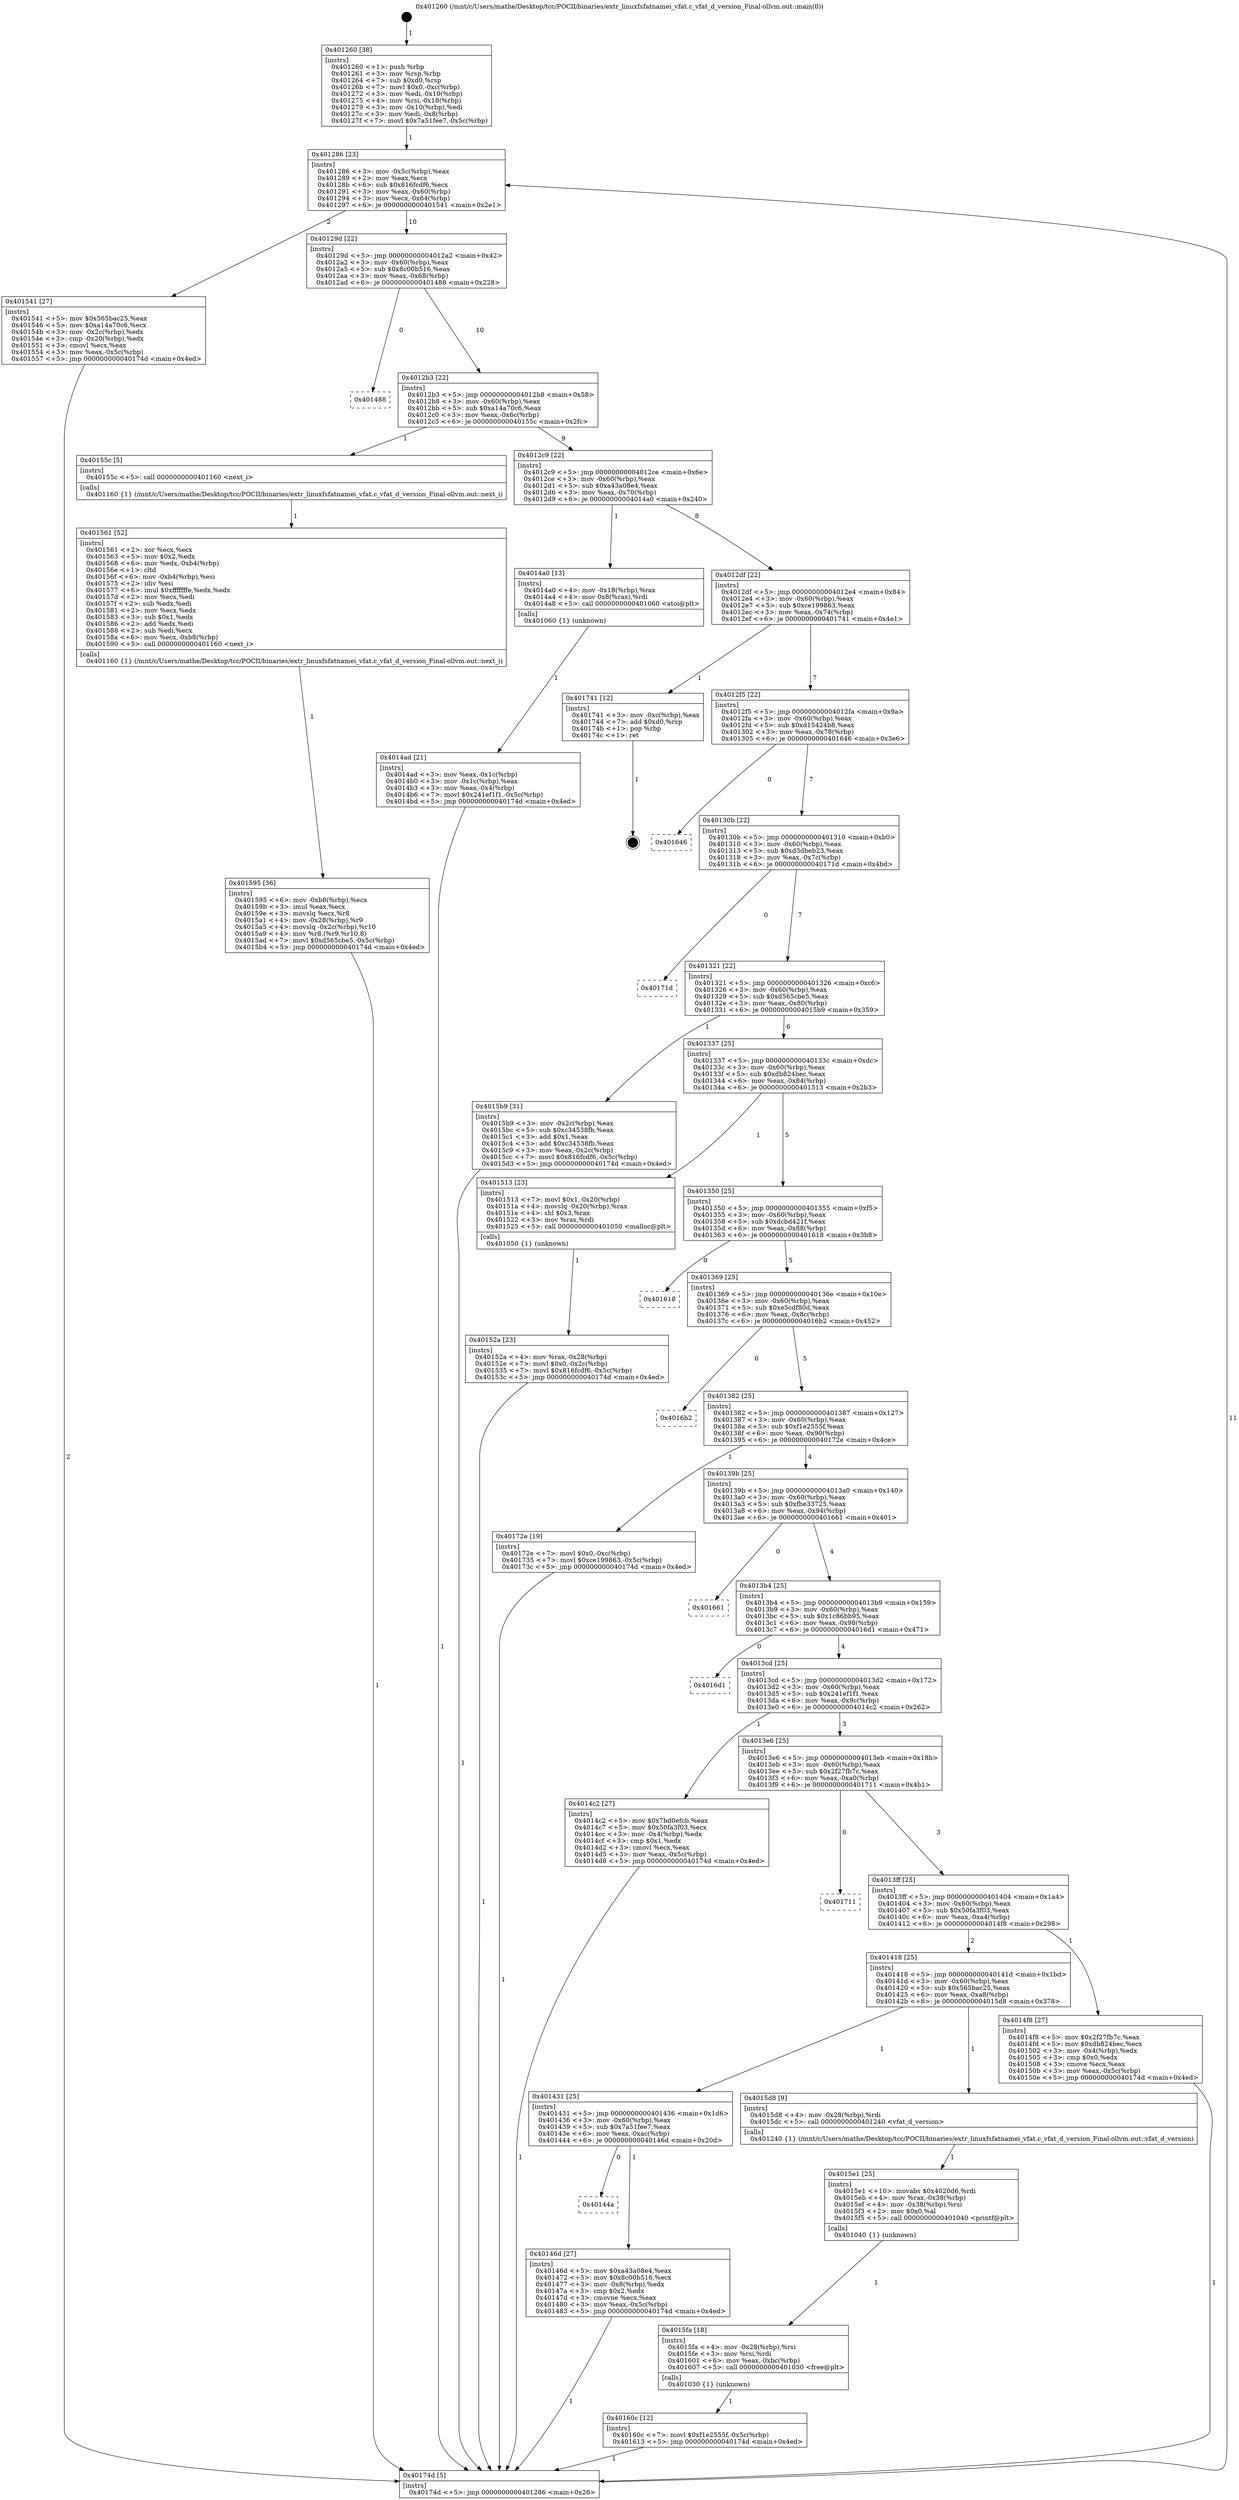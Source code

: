 digraph "0x401260" {
  label = "0x401260 (/mnt/c/Users/mathe/Desktop/tcc/POCII/binaries/extr_linuxfsfatnamei_vfat.c_vfat_d_version_Final-ollvm.out::main(0))"
  labelloc = "t"
  node[shape=record]

  Entry [label="",width=0.3,height=0.3,shape=circle,fillcolor=black,style=filled]
  "0x401286" [label="{
     0x401286 [23]\l
     | [instrs]\l
     &nbsp;&nbsp;0x401286 \<+3\>: mov -0x5c(%rbp),%eax\l
     &nbsp;&nbsp;0x401289 \<+2\>: mov %eax,%ecx\l
     &nbsp;&nbsp;0x40128b \<+6\>: sub $0x816fcdf6,%ecx\l
     &nbsp;&nbsp;0x401291 \<+3\>: mov %eax,-0x60(%rbp)\l
     &nbsp;&nbsp;0x401294 \<+3\>: mov %ecx,-0x64(%rbp)\l
     &nbsp;&nbsp;0x401297 \<+6\>: je 0000000000401541 \<main+0x2e1\>\l
  }"]
  "0x401541" [label="{
     0x401541 [27]\l
     | [instrs]\l
     &nbsp;&nbsp;0x401541 \<+5\>: mov $0x565bac25,%eax\l
     &nbsp;&nbsp;0x401546 \<+5\>: mov $0xa14a70c6,%ecx\l
     &nbsp;&nbsp;0x40154b \<+3\>: mov -0x2c(%rbp),%edx\l
     &nbsp;&nbsp;0x40154e \<+3\>: cmp -0x20(%rbp),%edx\l
     &nbsp;&nbsp;0x401551 \<+3\>: cmovl %ecx,%eax\l
     &nbsp;&nbsp;0x401554 \<+3\>: mov %eax,-0x5c(%rbp)\l
     &nbsp;&nbsp;0x401557 \<+5\>: jmp 000000000040174d \<main+0x4ed\>\l
  }"]
  "0x40129d" [label="{
     0x40129d [22]\l
     | [instrs]\l
     &nbsp;&nbsp;0x40129d \<+5\>: jmp 00000000004012a2 \<main+0x42\>\l
     &nbsp;&nbsp;0x4012a2 \<+3\>: mov -0x60(%rbp),%eax\l
     &nbsp;&nbsp;0x4012a5 \<+5\>: sub $0x8c00b516,%eax\l
     &nbsp;&nbsp;0x4012aa \<+3\>: mov %eax,-0x68(%rbp)\l
     &nbsp;&nbsp;0x4012ad \<+6\>: je 0000000000401488 \<main+0x228\>\l
  }"]
  Exit [label="",width=0.3,height=0.3,shape=circle,fillcolor=black,style=filled,peripheries=2]
  "0x401488" [label="{
     0x401488\l
  }", style=dashed]
  "0x4012b3" [label="{
     0x4012b3 [22]\l
     | [instrs]\l
     &nbsp;&nbsp;0x4012b3 \<+5\>: jmp 00000000004012b8 \<main+0x58\>\l
     &nbsp;&nbsp;0x4012b8 \<+3\>: mov -0x60(%rbp),%eax\l
     &nbsp;&nbsp;0x4012bb \<+5\>: sub $0xa14a70c6,%eax\l
     &nbsp;&nbsp;0x4012c0 \<+3\>: mov %eax,-0x6c(%rbp)\l
     &nbsp;&nbsp;0x4012c3 \<+6\>: je 000000000040155c \<main+0x2fc\>\l
  }"]
  "0x40160c" [label="{
     0x40160c [12]\l
     | [instrs]\l
     &nbsp;&nbsp;0x40160c \<+7\>: movl $0xf1e2555f,-0x5c(%rbp)\l
     &nbsp;&nbsp;0x401613 \<+5\>: jmp 000000000040174d \<main+0x4ed\>\l
  }"]
  "0x40155c" [label="{
     0x40155c [5]\l
     | [instrs]\l
     &nbsp;&nbsp;0x40155c \<+5\>: call 0000000000401160 \<next_i\>\l
     | [calls]\l
     &nbsp;&nbsp;0x401160 \{1\} (/mnt/c/Users/mathe/Desktop/tcc/POCII/binaries/extr_linuxfsfatnamei_vfat.c_vfat_d_version_Final-ollvm.out::next_i)\l
  }"]
  "0x4012c9" [label="{
     0x4012c9 [22]\l
     | [instrs]\l
     &nbsp;&nbsp;0x4012c9 \<+5\>: jmp 00000000004012ce \<main+0x6e\>\l
     &nbsp;&nbsp;0x4012ce \<+3\>: mov -0x60(%rbp),%eax\l
     &nbsp;&nbsp;0x4012d1 \<+5\>: sub $0xa43a08e4,%eax\l
     &nbsp;&nbsp;0x4012d6 \<+3\>: mov %eax,-0x70(%rbp)\l
     &nbsp;&nbsp;0x4012d9 \<+6\>: je 00000000004014a0 \<main+0x240\>\l
  }"]
  "0x4015fa" [label="{
     0x4015fa [18]\l
     | [instrs]\l
     &nbsp;&nbsp;0x4015fa \<+4\>: mov -0x28(%rbp),%rsi\l
     &nbsp;&nbsp;0x4015fe \<+3\>: mov %rsi,%rdi\l
     &nbsp;&nbsp;0x401601 \<+6\>: mov %eax,-0xbc(%rbp)\l
     &nbsp;&nbsp;0x401607 \<+5\>: call 0000000000401030 \<free@plt\>\l
     | [calls]\l
     &nbsp;&nbsp;0x401030 \{1\} (unknown)\l
  }"]
  "0x4014a0" [label="{
     0x4014a0 [13]\l
     | [instrs]\l
     &nbsp;&nbsp;0x4014a0 \<+4\>: mov -0x18(%rbp),%rax\l
     &nbsp;&nbsp;0x4014a4 \<+4\>: mov 0x8(%rax),%rdi\l
     &nbsp;&nbsp;0x4014a8 \<+5\>: call 0000000000401060 \<atoi@plt\>\l
     | [calls]\l
     &nbsp;&nbsp;0x401060 \{1\} (unknown)\l
  }"]
  "0x4012df" [label="{
     0x4012df [22]\l
     | [instrs]\l
     &nbsp;&nbsp;0x4012df \<+5\>: jmp 00000000004012e4 \<main+0x84\>\l
     &nbsp;&nbsp;0x4012e4 \<+3\>: mov -0x60(%rbp),%eax\l
     &nbsp;&nbsp;0x4012e7 \<+5\>: sub $0xce199863,%eax\l
     &nbsp;&nbsp;0x4012ec \<+3\>: mov %eax,-0x74(%rbp)\l
     &nbsp;&nbsp;0x4012ef \<+6\>: je 0000000000401741 \<main+0x4e1\>\l
  }"]
  "0x4015e1" [label="{
     0x4015e1 [25]\l
     | [instrs]\l
     &nbsp;&nbsp;0x4015e1 \<+10\>: movabs $0x4020d6,%rdi\l
     &nbsp;&nbsp;0x4015eb \<+4\>: mov %rax,-0x38(%rbp)\l
     &nbsp;&nbsp;0x4015ef \<+4\>: mov -0x38(%rbp),%rsi\l
     &nbsp;&nbsp;0x4015f3 \<+2\>: mov $0x0,%al\l
     &nbsp;&nbsp;0x4015f5 \<+5\>: call 0000000000401040 \<printf@plt\>\l
     | [calls]\l
     &nbsp;&nbsp;0x401040 \{1\} (unknown)\l
  }"]
  "0x401741" [label="{
     0x401741 [12]\l
     | [instrs]\l
     &nbsp;&nbsp;0x401741 \<+3\>: mov -0xc(%rbp),%eax\l
     &nbsp;&nbsp;0x401744 \<+7\>: add $0xd0,%rsp\l
     &nbsp;&nbsp;0x40174b \<+1\>: pop %rbp\l
     &nbsp;&nbsp;0x40174c \<+1\>: ret\l
  }"]
  "0x4012f5" [label="{
     0x4012f5 [22]\l
     | [instrs]\l
     &nbsp;&nbsp;0x4012f5 \<+5\>: jmp 00000000004012fa \<main+0x9a\>\l
     &nbsp;&nbsp;0x4012fa \<+3\>: mov -0x60(%rbp),%eax\l
     &nbsp;&nbsp;0x4012fd \<+5\>: sub $0xd15424b8,%eax\l
     &nbsp;&nbsp;0x401302 \<+3\>: mov %eax,-0x78(%rbp)\l
     &nbsp;&nbsp;0x401305 \<+6\>: je 0000000000401646 \<main+0x3e6\>\l
  }"]
  "0x401595" [label="{
     0x401595 [36]\l
     | [instrs]\l
     &nbsp;&nbsp;0x401595 \<+6\>: mov -0xb8(%rbp),%ecx\l
     &nbsp;&nbsp;0x40159b \<+3\>: imul %eax,%ecx\l
     &nbsp;&nbsp;0x40159e \<+3\>: movslq %ecx,%r8\l
     &nbsp;&nbsp;0x4015a1 \<+4\>: mov -0x28(%rbp),%r9\l
     &nbsp;&nbsp;0x4015a5 \<+4\>: movslq -0x2c(%rbp),%r10\l
     &nbsp;&nbsp;0x4015a9 \<+4\>: mov %r8,(%r9,%r10,8)\l
     &nbsp;&nbsp;0x4015ad \<+7\>: movl $0xd565cbe5,-0x5c(%rbp)\l
     &nbsp;&nbsp;0x4015b4 \<+5\>: jmp 000000000040174d \<main+0x4ed\>\l
  }"]
  "0x401646" [label="{
     0x401646\l
  }", style=dashed]
  "0x40130b" [label="{
     0x40130b [22]\l
     | [instrs]\l
     &nbsp;&nbsp;0x40130b \<+5\>: jmp 0000000000401310 \<main+0xb0\>\l
     &nbsp;&nbsp;0x401310 \<+3\>: mov -0x60(%rbp),%eax\l
     &nbsp;&nbsp;0x401313 \<+5\>: sub $0xd3dbeb23,%eax\l
     &nbsp;&nbsp;0x401318 \<+3\>: mov %eax,-0x7c(%rbp)\l
     &nbsp;&nbsp;0x40131b \<+6\>: je 000000000040171d \<main+0x4bd\>\l
  }"]
  "0x401561" [label="{
     0x401561 [52]\l
     | [instrs]\l
     &nbsp;&nbsp;0x401561 \<+2\>: xor %ecx,%ecx\l
     &nbsp;&nbsp;0x401563 \<+5\>: mov $0x2,%edx\l
     &nbsp;&nbsp;0x401568 \<+6\>: mov %edx,-0xb4(%rbp)\l
     &nbsp;&nbsp;0x40156e \<+1\>: cltd\l
     &nbsp;&nbsp;0x40156f \<+6\>: mov -0xb4(%rbp),%esi\l
     &nbsp;&nbsp;0x401575 \<+2\>: idiv %esi\l
     &nbsp;&nbsp;0x401577 \<+6\>: imul $0xfffffffe,%edx,%edx\l
     &nbsp;&nbsp;0x40157d \<+2\>: mov %ecx,%edi\l
     &nbsp;&nbsp;0x40157f \<+2\>: sub %edx,%edi\l
     &nbsp;&nbsp;0x401581 \<+2\>: mov %ecx,%edx\l
     &nbsp;&nbsp;0x401583 \<+3\>: sub $0x1,%edx\l
     &nbsp;&nbsp;0x401586 \<+2\>: add %edx,%edi\l
     &nbsp;&nbsp;0x401588 \<+2\>: sub %edi,%ecx\l
     &nbsp;&nbsp;0x40158a \<+6\>: mov %ecx,-0xb8(%rbp)\l
     &nbsp;&nbsp;0x401590 \<+5\>: call 0000000000401160 \<next_i\>\l
     | [calls]\l
     &nbsp;&nbsp;0x401160 \{1\} (/mnt/c/Users/mathe/Desktop/tcc/POCII/binaries/extr_linuxfsfatnamei_vfat.c_vfat_d_version_Final-ollvm.out::next_i)\l
  }"]
  "0x40171d" [label="{
     0x40171d\l
  }", style=dashed]
  "0x401321" [label="{
     0x401321 [22]\l
     | [instrs]\l
     &nbsp;&nbsp;0x401321 \<+5\>: jmp 0000000000401326 \<main+0xc6\>\l
     &nbsp;&nbsp;0x401326 \<+3\>: mov -0x60(%rbp),%eax\l
     &nbsp;&nbsp;0x401329 \<+5\>: sub $0xd565cbe5,%eax\l
     &nbsp;&nbsp;0x40132e \<+3\>: mov %eax,-0x80(%rbp)\l
     &nbsp;&nbsp;0x401331 \<+6\>: je 00000000004015b9 \<main+0x359\>\l
  }"]
  "0x40152a" [label="{
     0x40152a [23]\l
     | [instrs]\l
     &nbsp;&nbsp;0x40152a \<+4\>: mov %rax,-0x28(%rbp)\l
     &nbsp;&nbsp;0x40152e \<+7\>: movl $0x0,-0x2c(%rbp)\l
     &nbsp;&nbsp;0x401535 \<+7\>: movl $0x816fcdf6,-0x5c(%rbp)\l
     &nbsp;&nbsp;0x40153c \<+5\>: jmp 000000000040174d \<main+0x4ed\>\l
  }"]
  "0x4015b9" [label="{
     0x4015b9 [31]\l
     | [instrs]\l
     &nbsp;&nbsp;0x4015b9 \<+3\>: mov -0x2c(%rbp),%eax\l
     &nbsp;&nbsp;0x4015bc \<+5\>: sub $0xc34538fb,%eax\l
     &nbsp;&nbsp;0x4015c1 \<+3\>: add $0x1,%eax\l
     &nbsp;&nbsp;0x4015c4 \<+5\>: add $0xc34538fb,%eax\l
     &nbsp;&nbsp;0x4015c9 \<+3\>: mov %eax,-0x2c(%rbp)\l
     &nbsp;&nbsp;0x4015cc \<+7\>: movl $0x816fcdf6,-0x5c(%rbp)\l
     &nbsp;&nbsp;0x4015d3 \<+5\>: jmp 000000000040174d \<main+0x4ed\>\l
  }"]
  "0x401337" [label="{
     0x401337 [25]\l
     | [instrs]\l
     &nbsp;&nbsp;0x401337 \<+5\>: jmp 000000000040133c \<main+0xdc\>\l
     &nbsp;&nbsp;0x40133c \<+3\>: mov -0x60(%rbp),%eax\l
     &nbsp;&nbsp;0x40133f \<+5\>: sub $0xdb824bec,%eax\l
     &nbsp;&nbsp;0x401344 \<+6\>: mov %eax,-0x84(%rbp)\l
     &nbsp;&nbsp;0x40134a \<+6\>: je 0000000000401513 \<main+0x2b3\>\l
  }"]
  "0x4014ad" [label="{
     0x4014ad [21]\l
     | [instrs]\l
     &nbsp;&nbsp;0x4014ad \<+3\>: mov %eax,-0x1c(%rbp)\l
     &nbsp;&nbsp;0x4014b0 \<+3\>: mov -0x1c(%rbp),%eax\l
     &nbsp;&nbsp;0x4014b3 \<+3\>: mov %eax,-0x4(%rbp)\l
     &nbsp;&nbsp;0x4014b6 \<+7\>: movl $0x241ef1f1,-0x5c(%rbp)\l
     &nbsp;&nbsp;0x4014bd \<+5\>: jmp 000000000040174d \<main+0x4ed\>\l
  }"]
  "0x401513" [label="{
     0x401513 [23]\l
     | [instrs]\l
     &nbsp;&nbsp;0x401513 \<+7\>: movl $0x1,-0x20(%rbp)\l
     &nbsp;&nbsp;0x40151a \<+4\>: movslq -0x20(%rbp),%rax\l
     &nbsp;&nbsp;0x40151e \<+4\>: shl $0x3,%rax\l
     &nbsp;&nbsp;0x401522 \<+3\>: mov %rax,%rdi\l
     &nbsp;&nbsp;0x401525 \<+5\>: call 0000000000401050 \<malloc@plt\>\l
     | [calls]\l
     &nbsp;&nbsp;0x401050 \{1\} (unknown)\l
  }"]
  "0x401350" [label="{
     0x401350 [25]\l
     | [instrs]\l
     &nbsp;&nbsp;0x401350 \<+5\>: jmp 0000000000401355 \<main+0xf5\>\l
     &nbsp;&nbsp;0x401355 \<+3\>: mov -0x60(%rbp),%eax\l
     &nbsp;&nbsp;0x401358 \<+5\>: sub $0xdcbd421f,%eax\l
     &nbsp;&nbsp;0x40135d \<+6\>: mov %eax,-0x88(%rbp)\l
     &nbsp;&nbsp;0x401363 \<+6\>: je 0000000000401618 \<main+0x3b8\>\l
  }"]
  "0x401260" [label="{
     0x401260 [38]\l
     | [instrs]\l
     &nbsp;&nbsp;0x401260 \<+1\>: push %rbp\l
     &nbsp;&nbsp;0x401261 \<+3\>: mov %rsp,%rbp\l
     &nbsp;&nbsp;0x401264 \<+7\>: sub $0xd0,%rsp\l
     &nbsp;&nbsp;0x40126b \<+7\>: movl $0x0,-0xc(%rbp)\l
     &nbsp;&nbsp;0x401272 \<+3\>: mov %edi,-0x10(%rbp)\l
     &nbsp;&nbsp;0x401275 \<+4\>: mov %rsi,-0x18(%rbp)\l
     &nbsp;&nbsp;0x401279 \<+3\>: mov -0x10(%rbp),%edi\l
     &nbsp;&nbsp;0x40127c \<+3\>: mov %edi,-0x8(%rbp)\l
     &nbsp;&nbsp;0x40127f \<+7\>: movl $0x7a51fee7,-0x5c(%rbp)\l
  }"]
  "0x401618" [label="{
     0x401618\l
  }", style=dashed]
  "0x401369" [label="{
     0x401369 [25]\l
     | [instrs]\l
     &nbsp;&nbsp;0x401369 \<+5\>: jmp 000000000040136e \<main+0x10e\>\l
     &nbsp;&nbsp;0x40136e \<+3\>: mov -0x60(%rbp),%eax\l
     &nbsp;&nbsp;0x401371 \<+5\>: sub $0xe5cdf80d,%eax\l
     &nbsp;&nbsp;0x401376 \<+6\>: mov %eax,-0x8c(%rbp)\l
     &nbsp;&nbsp;0x40137c \<+6\>: je 00000000004016b2 \<main+0x452\>\l
  }"]
  "0x40174d" [label="{
     0x40174d [5]\l
     | [instrs]\l
     &nbsp;&nbsp;0x40174d \<+5\>: jmp 0000000000401286 \<main+0x26\>\l
  }"]
  "0x4016b2" [label="{
     0x4016b2\l
  }", style=dashed]
  "0x401382" [label="{
     0x401382 [25]\l
     | [instrs]\l
     &nbsp;&nbsp;0x401382 \<+5\>: jmp 0000000000401387 \<main+0x127\>\l
     &nbsp;&nbsp;0x401387 \<+3\>: mov -0x60(%rbp),%eax\l
     &nbsp;&nbsp;0x40138a \<+5\>: sub $0xf1e2555f,%eax\l
     &nbsp;&nbsp;0x40138f \<+6\>: mov %eax,-0x90(%rbp)\l
     &nbsp;&nbsp;0x401395 \<+6\>: je 000000000040172e \<main+0x4ce\>\l
  }"]
  "0x40144a" [label="{
     0x40144a\l
  }", style=dashed]
  "0x40172e" [label="{
     0x40172e [19]\l
     | [instrs]\l
     &nbsp;&nbsp;0x40172e \<+7\>: movl $0x0,-0xc(%rbp)\l
     &nbsp;&nbsp;0x401735 \<+7\>: movl $0xce199863,-0x5c(%rbp)\l
     &nbsp;&nbsp;0x40173c \<+5\>: jmp 000000000040174d \<main+0x4ed\>\l
  }"]
  "0x40139b" [label="{
     0x40139b [25]\l
     | [instrs]\l
     &nbsp;&nbsp;0x40139b \<+5\>: jmp 00000000004013a0 \<main+0x140\>\l
     &nbsp;&nbsp;0x4013a0 \<+3\>: mov -0x60(%rbp),%eax\l
     &nbsp;&nbsp;0x4013a3 \<+5\>: sub $0xfbe33725,%eax\l
     &nbsp;&nbsp;0x4013a8 \<+6\>: mov %eax,-0x94(%rbp)\l
     &nbsp;&nbsp;0x4013ae \<+6\>: je 0000000000401661 \<main+0x401\>\l
  }"]
  "0x40146d" [label="{
     0x40146d [27]\l
     | [instrs]\l
     &nbsp;&nbsp;0x40146d \<+5\>: mov $0xa43a08e4,%eax\l
     &nbsp;&nbsp;0x401472 \<+5\>: mov $0x8c00b516,%ecx\l
     &nbsp;&nbsp;0x401477 \<+3\>: mov -0x8(%rbp),%edx\l
     &nbsp;&nbsp;0x40147a \<+3\>: cmp $0x2,%edx\l
     &nbsp;&nbsp;0x40147d \<+3\>: cmovne %ecx,%eax\l
     &nbsp;&nbsp;0x401480 \<+3\>: mov %eax,-0x5c(%rbp)\l
     &nbsp;&nbsp;0x401483 \<+5\>: jmp 000000000040174d \<main+0x4ed\>\l
  }"]
  "0x401661" [label="{
     0x401661\l
  }", style=dashed]
  "0x4013b4" [label="{
     0x4013b4 [25]\l
     | [instrs]\l
     &nbsp;&nbsp;0x4013b4 \<+5\>: jmp 00000000004013b9 \<main+0x159\>\l
     &nbsp;&nbsp;0x4013b9 \<+3\>: mov -0x60(%rbp),%eax\l
     &nbsp;&nbsp;0x4013bc \<+5\>: sub $0x1c86bb95,%eax\l
     &nbsp;&nbsp;0x4013c1 \<+6\>: mov %eax,-0x98(%rbp)\l
     &nbsp;&nbsp;0x4013c7 \<+6\>: je 00000000004016d1 \<main+0x471\>\l
  }"]
  "0x401431" [label="{
     0x401431 [25]\l
     | [instrs]\l
     &nbsp;&nbsp;0x401431 \<+5\>: jmp 0000000000401436 \<main+0x1d6\>\l
     &nbsp;&nbsp;0x401436 \<+3\>: mov -0x60(%rbp),%eax\l
     &nbsp;&nbsp;0x401439 \<+5\>: sub $0x7a51fee7,%eax\l
     &nbsp;&nbsp;0x40143e \<+6\>: mov %eax,-0xac(%rbp)\l
     &nbsp;&nbsp;0x401444 \<+6\>: je 000000000040146d \<main+0x20d\>\l
  }"]
  "0x4016d1" [label="{
     0x4016d1\l
  }", style=dashed]
  "0x4013cd" [label="{
     0x4013cd [25]\l
     | [instrs]\l
     &nbsp;&nbsp;0x4013cd \<+5\>: jmp 00000000004013d2 \<main+0x172\>\l
     &nbsp;&nbsp;0x4013d2 \<+3\>: mov -0x60(%rbp),%eax\l
     &nbsp;&nbsp;0x4013d5 \<+5\>: sub $0x241ef1f1,%eax\l
     &nbsp;&nbsp;0x4013da \<+6\>: mov %eax,-0x9c(%rbp)\l
     &nbsp;&nbsp;0x4013e0 \<+6\>: je 00000000004014c2 \<main+0x262\>\l
  }"]
  "0x4015d8" [label="{
     0x4015d8 [9]\l
     | [instrs]\l
     &nbsp;&nbsp;0x4015d8 \<+4\>: mov -0x28(%rbp),%rdi\l
     &nbsp;&nbsp;0x4015dc \<+5\>: call 0000000000401240 \<vfat_d_version\>\l
     | [calls]\l
     &nbsp;&nbsp;0x401240 \{1\} (/mnt/c/Users/mathe/Desktop/tcc/POCII/binaries/extr_linuxfsfatnamei_vfat.c_vfat_d_version_Final-ollvm.out::vfat_d_version)\l
  }"]
  "0x4014c2" [label="{
     0x4014c2 [27]\l
     | [instrs]\l
     &nbsp;&nbsp;0x4014c2 \<+5\>: mov $0x7bd0efcb,%eax\l
     &nbsp;&nbsp;0x4014c7 \<+5\>: mov $0x50fa3f03,%ecx\l
     &nbsp;&nbsp;0x4014cc \<+3\>: mov -0x4(%rbp),%edx\l
     &nbsp;&nbsp;0x4014cf \<+3\>: cmp $0x1,%edx\l
     &nbsp;&nbsp;0x4014d2 \<+3\>: cmovl %ecx,%eax\l
     &nbsp;&nbsp;0x4014d5 \<+3\>: mov %eax,-0x5c(%rbp)\l
     &nbsp;&nbsp;0x4014d8 \<+5\>: jmp 000000000040174d \<main+0x4ed\>\l
  }"]
  "0x4013e6" [label="{
     0x4013e6 [25]\l
     | [instrs]\l
     &nbsp;&nbsp;0x4013e6 \<+5\>: jmp 00000000004013eb \<main+0x18b\>\l
     &nbsp;&nbsp;0x4013eb \<+3\>: mov -0x60(%rbp),%eax\l
     &nbsp;&nbsp;0x4013ee \<+5\>: sub $0x2f27fb7c,%eax\l
     &nbsp;&nbsp;0x4013f3 \<+6\>: mov %eax,-0xa0(%rbp)\l
     &nbsp;&nbsp;0x4013f9 \<+6\>: je 0000000000401711 \<main+0x4b1\>\l
  }"]
  "0x401418" [label="{
     0x401418 [25]\l
     | [instrs]\l
     &nbsp;&nbsp;0x401418 \<+5\>: jmp 000000000040141d \<main+0x1bd\>\l
     &nbsp;&nbsp;0x40141d \<+3\>: mov -0x60(%rbp),%eax\l
     &nbsp;&nbsp;0x401420 \<+5\>: sub $0x565bac25,%eax\l
     &nbsp;&nbsp;0x401425 \<+6\>: mov %eax,-0xa8(%rbp)\l
     &nbsp;&nbsp;0x40142b \<+6\>: je 00000000004015d8 \<main+0x378\>\l
  }"]
  "0x401711" [label="{
     0x401711\l
  }", style=dashed]
  "0x4013ff" [label="{
     0x4013ff [25]\l
     | [instrs]\l
     &nbsp;&nbsp;0x4013ff \<+5\>: jmp 0000000000401404 \<main+0x1a4\>\l
     &nbsp;&nbsp;0x401404 \<+3\>: mov -0x60(%rbp),%eax\l
     &nbsp;&nbsp;0x401407 \<+5\>: sub $0x50fa3f03,%eax\l
     &nbsp;&nbsp;0x40140c \<+6\>: mov %eax,-0xa4(%rbp)\l
     &nbsp;&nbsp;0x401412 \<+6\>: je 00000000004014f8 \<main+0x298\>\l
  }"]
  "0x4014f8" [label="{
     0x4014f8 [27]\l
     | [instrs]\l
     &nbsp;&nbsp;0x4014f8 \<+5\>: mov $0x2f27fb7c,%eax\l
     &nbsp;&nbsp;0x4014fd \<+5\>: mov $0xdb824bec,%ecx\l
     &nbsp;&nbsp;0x401502 \<+3\>: mov -0x4(%rbp),%edx\l
     &nbsp;&nbsp;0x401505 \<+3\>: cmp $0x0,%edx\l
     &nbsp;&nbsp;0x401508 \<+3\>: cmove %ecx,%eax\l
     &nbsp;&nbsp;0x40150b \<+3\>: mov %eax,-0x5c(%rbp)\l
     &nbsp;&nbsp;0x40150e \<+5\>: jmp 000000000040174d \<main+0x4ed\>\l
  }"]
  Entry -> "0x401260" [label=" 1"]
  "0x401286" -> "0x401541" [label=" 2"]
  "0x401286" -> "0x40129d" [label=" 10"]
  "0x401741" -> Exit [label=" 1"]
  "0x40129d" -> "0x401488" [label=" 0"]
  "0x40129d" -> "0x4012b3" [label=" 10"]
  "0x40172e" -> "0x40174d" [label=" 1"]
  "0x4012b3" -> "0x40155c" [label=" 1"]
  "0x4012b3" -> "0x4012c9" [label=" 9"]
  "0x40160c" -> "0x40174d" [label=" 1"]
  "0x4012c9" -> "0x4014a0" [label=" 1"]
  "0x4012c9" -> "0x4012df" [label=" 8"]
  "0x4015fa" -> "0x40160c" [label=" 1"]
  "0x4012df" -> "0x401741" [label=" 1"]
  "0x4012df" -> "0x4012f5" [label=" 7"]
  "0x4015e1" -> "0x4015fa" [label=" 1"]
  "0x4012f5" -> "0x401646" [label=" 0"]
  "0x4012f5" -> "0x40130b" [label=" 7"]
  "0x4015d8" -> "0x4015e1" [label=" 1"]
  "0x40130b" -> "0x40171d" [label=" 0"]
  "0x40130b" -> "0x401321" [label=" 7"]
  "0x4015b9" -> "0x40174d" [label=" 1"]
  "0x401321" -> "0x4015b9" [label=" 1"]
  "0x401321" -> "0x401337" [label=" 6"]
  "0x401595" -> "0x40174d" [label=" 1"]
  "0x401337" -> "0x401513" [label=" 1"]
  "0x401337" -> "0x401350" [label=" 5"]
  "0x401561" -> "0x401595" [label=" 1"]
  "0x401350" -> "0x401618" [label=" 0"]
  "0x401350" -> "0x401369" [label=" 5"]
  "0x40155c" -> "0x401561" [label=" 1"]
  "0x401369" -> "0x4016b2" [label=" 0"]
  "0x401369" -> "0x401382" [label=" 5"]
  "0x401541" -> "0x40174d" [label=" 2"]
  "0x401382" -> "0x40172e" [label=" 1"]
  "0x401382" -> "0x40139b" [label=" 4"]
  "0x40152a" -> "0x40174d" [label=" 1"]
  "0x40139b" -> "0x401661" [label=" 0"]
  "0x40139b" -> "0x4013b4" [label=" 4"]
  "0x401513" -> "0x40152a" [label=" 1"]
  "0x4013b4" -> "0x4016d1" [label=" 0"]
  "0x4013b4" -> "0x4013cd" [label=" 4"]
  "0x4014c2" -> "0x40174d" [label=" 1"]
  "0x4013cd" -> "0x4014c2" [label=" 1"]
  "0x4013cd" -> "0x4013e6" [label=" 3"]
  "0x4014ad" -> "0x40174d" [label=" 1"]
  "0x4013e6" -> "0x401711" [label=" 0"]
  "0x4013e6" -> "0x4013ff" [label=" 3"]
  "0x40174d" -> "0x401286" [label=" 11"]
  "0x4013ff" -> "0x4014f8" [label=" 1"]
  "0x4013ff" -> "0x401418" [label=" 2"]
  "0x4014a0" -> "0x4014ad" [label=" 1"]
  "0x401418" -> "0x4015d8" [label=" 1"]
  "0x401418" -> "0x401431" [label=" 1"]
  "0x4014f8" -> "0x40174d" [label=" 1"]
  "0x401431" -> "0x40146d" [label=" 1"]
  "0x401431" -> "0x40144a" [label=" 0"]
  "0x40146d" -> "0x40174d" [label=" 1"]
  "0x401260" -> "0x401286" [label=" 1"]
}
